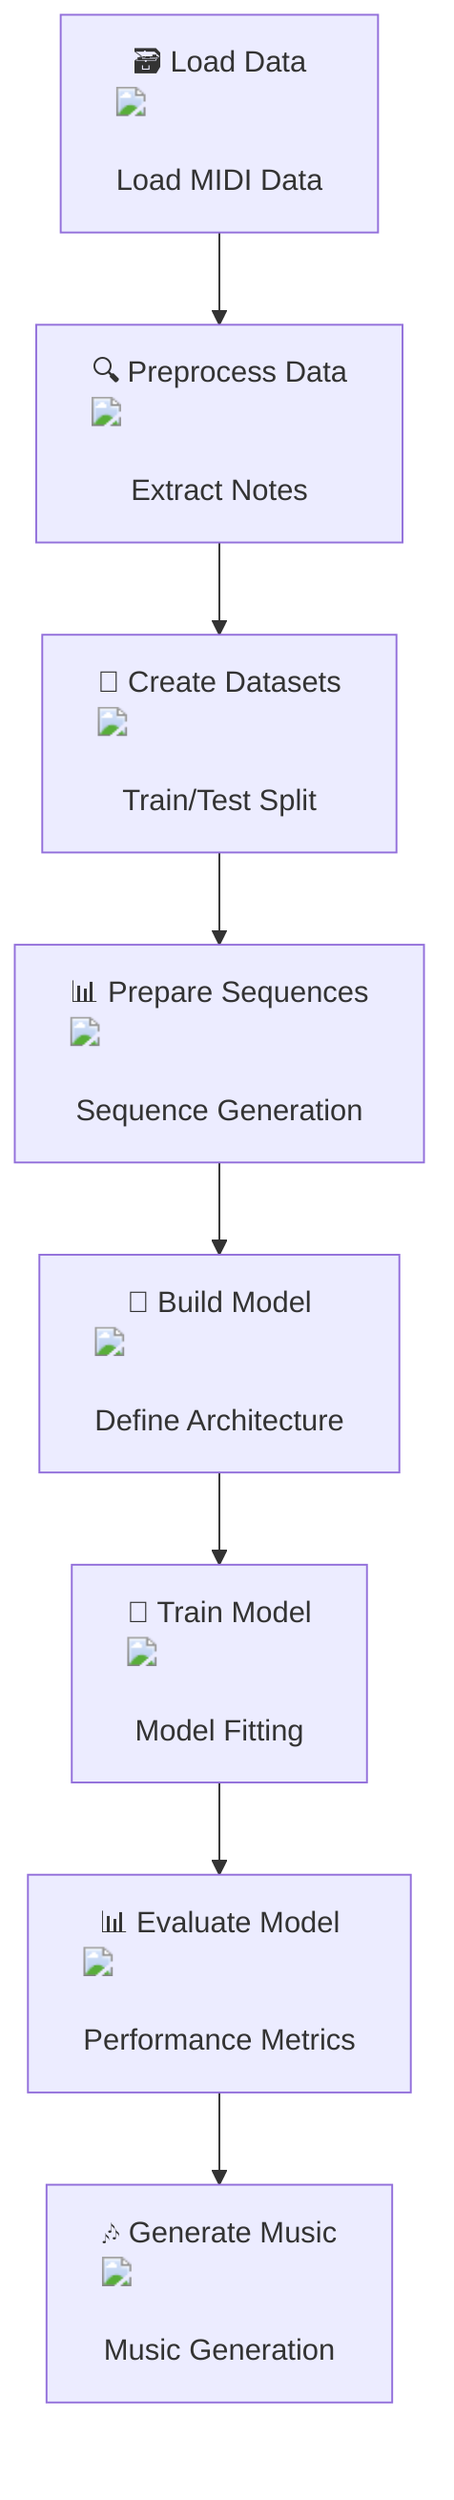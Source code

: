 flowchart TD
    A["🗃️ Load Data <img src='dummy_plots/barplot_template.svg' /> <br/> Load MIDI Data"] --> B["🔍 Preprocess Data <img src='dummy_plots/hist_template.svg' /> <br/> Extract Notes"]
    B --> C["📝 Create Datasets <img src='dummy_plots/scatter_plot_template.svg' /> <br/> Train/Test Split"]
    C --> D["📊 Prepare Sequences <img src='dummy_plots/boxplot_template.svg' /> <br/> Sequence Generation"]
    D --> E["🧠 Build Model <img src='dummy_plots/lineplot_template.svg' /> <br/> Define Architecture"]
    E --> F["🔄 Train Model <img src='dummy_plots/hist_template.svg' /> <br/> Model Fitting"]
    F --> G["📊 Evaluate Model <img src='dummy_plots/barplot_template.svg' /> <br/> Performance Metrics"]
    G --> H["🎶 Generate Music <img src='dummy_plots/scatter_plot_template.svg' /> <br/> Music Generation"]